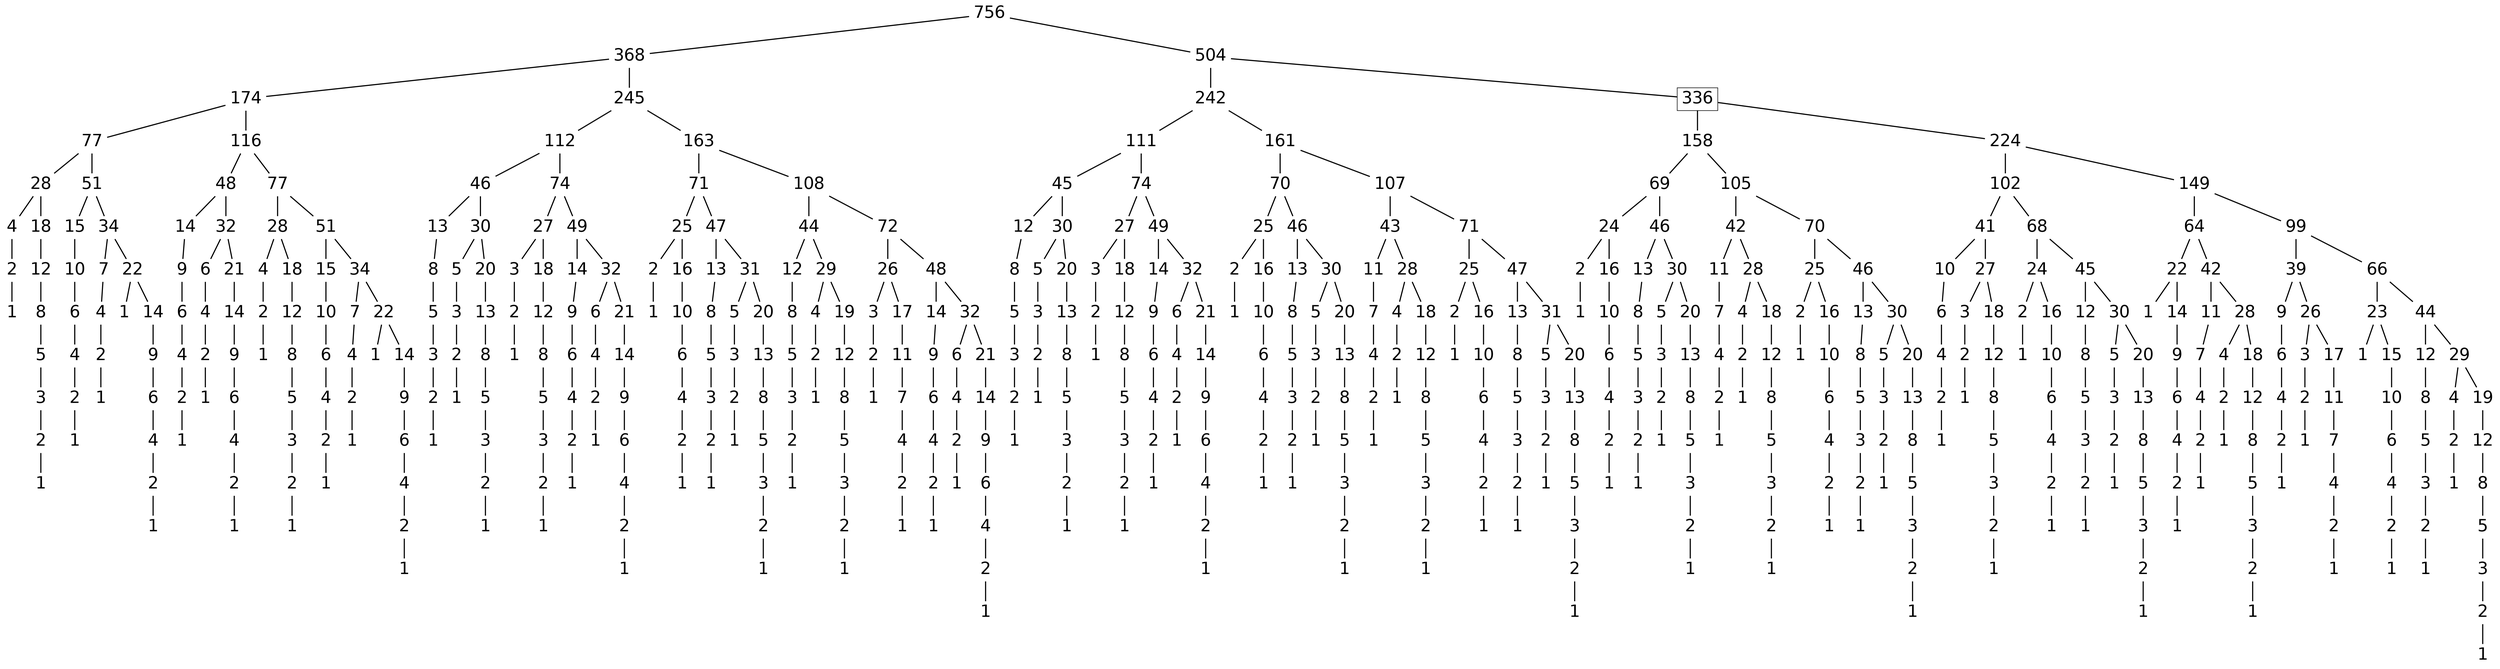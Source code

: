 digraph graph_name {
 graph[nodesep = 0.1];
 edge[dir=none, style=bold];
 node[ fontname = "Helvetica", shape = plaintext, width = 0.25, height = 0.25, fontsize=30];
bpr[label="756" ];
bpr->bps
bps[label="368" ];
bps->bpt
bpt[label="174" ];
bpt->bpu
bpu[label="77" ];
bpu->bpv
bpv[label="28" ];
bpv->bpw
bpw[label="4" ];
bpw->bpx
bpx[label="2" ];
bpx->bpy
bpy[label="1" ];
bpv->bpz
bpz[label="18" ];
bpz->bqa
bqa[label="12" ];
bqa->bqb
bqb[label="8" ];
bqb->bqc
bqc[label="5" ];
bqc->bqd
bqd[label="3" ];
bqd->bqe
bqe[label="2" ];
bqe->bqf
bqf[label="1" ];
bpu->bqg
bqg[label="51" ];
bqg->bqh
bqh[label="15" ];
bqh->bqi
bqi[label="10" ];
bqi->bqj
bqj[label="6" ];
bqj->bqk
bqk[label="4" ];
bqk->bql
bql[label="2" ];
bql->bqm
bqm[label="1" ];
bqg->bqn
bqn[label="34" ];
bqn->bqo
bqo[label="7" ];
bqo->bqp
bqp[label="4" ];
bqp->bqq
bqq[label="2" ];
bqq->bqr
bqr[label="1" ];
bqn->bqs
bqs[label="22" ];
bqs->bqt
bqt[label="1" ];
bqs->bqu
bqu[label="14" ];
bqu->bqv
bqv[label="9" ];
bqv->bqw
bqw[label="6" ];
bqw->bqx
bqx[label="4" ];
bqx->bqy
bqy[label="2" ];
bqy->bqz
bqz[label="1" ];
bpt->bra
bra[label="116" ];
bra->brb
brb[label="48" ];
brb->brc
brc[label="14" ];
brc->brd
brd[label="9" ];
brd->bre
bre[label="6" ];
bre->brf
brf[label="4" ];
brf->brg
brg[label="2" ];
brg->brh
brh[label="1" ];
brb->bri
bri[label="32" ];
bri->brj
brj[label="6" ];
brj->brk
brk[label="4" ];
brk->brl
brl[label="2" ];
brl->brm
brm[label="1" ];
bri->brn
brn[label="21" ];
brn->bro
bro[label="14" ];
bro->brp
brp[label="9" ];
brp->brq
brq[label="6" ];
brq->brr
brr[label="4" ];
brr->brs
brs[label="2" ];
brs->brt
brt[label="1" ];
bra->bru
bru[label="77" ];
bru->brv
brv[label="28" ];
brv->brw
brw[label="4" ];
brw->brx
brx[label="2" ];
brx->bry
bry[label="1" ];
brv->brz
brz[label="18" ];
brz->bsa
bsa[label="12" ];
bsa->bsb
bsb[label="8" ];
bsb->bsc
bsc[label="5" ];
bsc->bsd
bsd[label="3" ];
bsd->bse
bse[label="2" ];
bse->bsf
bsf[label="1" ];
bru->bsg
bsg[label="51" ];
bsg->bsh
bsh[label="15" ];
bsh->bsi
bsi[label="10" ];
bsi->bsj
bsj[label="6" ];
bsj->bsk
bsk[label="4" ];
bsk->bsl
bsl[label="2" ];
bsl->bsm
bsm[label="1" ];
bsg->bsn
bsn[label="34" ];
bsn->bso
bso[label="7" ];
bso->bsp
bsp[label="4" ];
bsp->bsq
bsq[label="2" ];
bsq->bsr
bsr[label="1" ];
bsn->bss
bss[label="22" ];
bss->bst
bst[label="1" ];
bss->bsu
bsu[label="14" ];
bsu->bsv
bsv[label="9" ];
bsv->bsw
bsw[label="6" ];
bsw->bsx
bsx[label="4" ];
bsx->bsy
bsy[label="2" ];
bsy->bsz
bsz[label="1" ];
bps->bta
bta[label="245" ];
bta->btb
btb[label="112" ];
btb->btc
btc[label="46" ];
btc->btd
btd[label="13" ];
btd->bte
bte[label="8" ];
bte->btf
btf[label="5" ];
btf->btg
btg[label="3" ];
btg->bth
bth[label="2" ];
bth->bti
bti[label="1" ];
btc->btj
btj[label="30" ];
btj->btk
btk[label="5" ];
btk->btl
btl[label="3" ];
btl->btm
btm[label="2" ];
btm->btn
btn[label="1" ];
btj->bto
bto[label="20" ];
bto->btp
btp[label="13" ];
btp->btq
btq[label="8" ];
btq->btr
btr[label="5" ];
btr->bts
bts[label="3" ];
bts->btt
btt[label="2" ];
btt->btu
btu[label="1" ];
btb->btv
btv[label="74" ];
btv->btw
btw[label="27" ];
btw->btx
btx[label="3" ];
btx->bty
bty[label="2" ];
bty->btz
btz[label="1" ];
btw->bua
bua[label="18" ];
bua->bub
bub[label="12" ];
bub->buc
buc[label="8" ];
buc->bud
bud[label="5" ];
bud->bue
bue[label="3" ];
bue->buf
buf[label="2" ];
buf->bug
bug[label="1" ];
btv->buh
buh[label="49" ];
buh->bui
bui[label="14" ];
bui->buj
buj[label="9" ];
buj->buk
buk[label="6" ];
buk->bul
bul[label="4" ];
bul->bum
bum[label="2" ];
bum->bun
bun[label="1" ];
buh->buo
buo[label="32" ];
buo->bup
bup[label="6" ];
bup->buq
buq[label="4" ];
buq->bur
bur[label="2" ];
bur->bus
bus[label="1" ];
buo->but
but[label="21" ];
but->buu
buu[label="14" ];
buu->buv
buv[label="9" ];
buv->buw
buw[label="6" ];
buw->bux
bux[label="4" ];
bux->buy
buy[label="2" ];
buy->buz
buz[label="1" ];
bta->bva
bva[label="163" ];
bva->bvb
bvb[label="71" ];
bvb->bvc
bvc[label="25" ];
bvc->bvd
bvd[label="2" ];
bvd->bve
bve[label="1" ];
bvc->bvf
bvf[label="16" ];
bvf->bvg
bvg[label="10" ];
bvg->bvh
bvh[label="6" ];
bvh->bvi
bvi[label="4" ];
bvi->bvj
bvj[label="2" ];
bvj->bvk
bvk[label="1" ];
bvb->bvl
bvl[label="47" ];
bvl->bvm
bvm[label="13" ];
bvm->bvn
bvn[label="8" ];
bvn->bvo
bvo[label="5" ];
bvo->bvp
bvp[label="3" ];
bvp->bvq
bvq[label="2" ];
bvq->bvr
bvr[label="1" ];
bvl->bvs
bvs[label="31" ];
bvs->bvt
bvt[label="5" ];
bvt->bvu
bvu[label="3" ];
bvu->bvv
bvv[label="2" ];
bvv->bvw
bvw[label="1" ];
bvs->bvx
bvx[label="20" ];
bvx->bvy
bvy[label="13" ];
bvy->bvz
bvz[label="8" ];
bvz->bwa
bwa[label="5" ];
bwa->bwb
bwb[label="3" ];
bwb->bwc
bwc[label="2" ];
bwc->bwd
bwd[label="1" ];
bva->bwe
bwe[label="108" ];
bwe->bwf
bwf[label="44" ];
bwf->bwg
bwg[label="12" ];
bwg->bwh
bwh[label="8" ];
bwh->bwi
bwi[label="5" ];
bwi->bwj
bwj[label="3" ];
bwj->bwk
bwk[label="2" ];
bwk->bwl
bwl[label="1" ];
bwf->bwm
bwm[label="29" ];
bwm->bwn
bwn[label="4" ];
bwn->bwo
bwo[label="2" ];
bwo->bwp
bwp[label="1" ];
bwm->bwq
bwq[label="19" ];
bwq->bwr
bwr[label="12" ];
bwr->bws
bws[label="8" ];
bws->bwt
bwt[label="5" ];
bwt->bwu
bwu[label="3" ];
bwu->bwv
bwv[label="2" ];
bwv->bww
bww[label="1" ];
bwe->bwx
bwx[label="72" ];
bwx->bwy
bwy[label="26" ];
bwy->bwz
bwz[label="3" ];
bwz->bxa
bxa[label="2" ];
bxa->bxb
bxb[label="1" ];
bwy->bxc
bxc[label="17" ];
bxc->bxd
bxd[label="11" ];
bxd->bxe
bxe[label="7" ];
bxe->bxf
bxf[label="4" ];
bxf->bxg
bxg[label="2" ];
bxg->bxh
bxh[label="1" ];
bwx->bxi
bxi[label="48" ];
bxi->bxj
bxj[label="14" ];
bxj->bxk
bxk[label="9" ];
bxk->bxl
bxl[label="6" ];
bxl->bxm
bxm[label="4" ];
bxm->bxn
bxn[label="2" ];
bxn->bxo
bxo[label="1" ];
bxi->bxp
bxp[label="32" ];
bxp->bxq
bxq[label="6" ];
bxq->bxr
bxr[label="4" ];
bxr->bxs
bxs[label="2" ];
bxs->bxt
bxt[label="1" ];
bxp->bxu
bxu[label="21" ];
bxu->bxv
bxv[label="14" ];
bxv->bxw
bxw[label="9" ];
bxw->bxx
bxx[label="6" ];
bxx->bxy
bxy[label="4" ];
bxy->bxz
bxz[label="2" ];
bxz->bya
bya[label="1" ];
bpr->byb
byb[label="504" ];
byb->byc
byc[label="242" ];
byc->byd
byd[label="111" ];
byd->bye
bye[label="45" ];
bye->byf
byf[label="12" ];
byf->byg
byg[label="8" ];
byg->byh
byh[label="5" ];
byh->byi
byi[label="3" ];
byi->byj
byj[label="2" ];
byj->byk
byk[label="1" ];
bye->byl
byl[label="30" ];
byl->bym
bym[label="5" ];
bym->byn
byn[label="3" ];
byn->byo
byo[label="2" ];
byo->byp
byp[label="1" ];
byl->byq
byq[label="20" ];
byq->byr
byr[label="13" ];
byr->bys
bys[label="8" ];
bys->byt
byt[label="5" ];
byt->byu
byu[label="3" ];
byu->byv
byv[label="2" ];
byv->byw
byw[label="1" ];
byd->byx
byx[label="74" ];
byx->byy
byy[label="27" ];
byy->byz
byz[label="3" ];
byz->bza
bza[label="2" ];
bza->bzb
bzb[label="1" ];
byy->bzc
bzc[label="18" ];
bzc->bzd
bzd[label="12" ];
bzd->bze
bze[label="8" ];
bze->bzf
bzf[label="5" ];
bzf->bzg
bzg[label="3" ];
bzg->bzh
bzh[label="2" ];
bzh->bzi
bzi[label="1" ];
byx->bzj
bzj[label="49" ];
bzj->bzk
bzk[label="14" ];
bzk->bzl
bzl[label="9" ];
bzl->bzm
bzm[label="6" ];
bzm->bzn
bzn[label="4" ];
bzn->bzo
bzo[label="2" ];
bzo->bzp
bzp[label="1" ];
bzj->bzq
bzq[label="32" ];
bzq->bzr
bzr[label="6" ];
bzr->bzs
bzs[label="4" ];
bzs->bzt
bzt[label="2" ];
bzt->bzu
bzu[label="1" ];
bzq->bzv
bzv[label="21" ];
bzv->bzw
bzw[label="14" ];
bzw->bzx
bzx[label="9" ];
bzx->bzy
bzy[label="6" ];
bzy->bzz
bzz[label="4" ];
bzz->caa
caa[label="2" ];
caa->cab
cab[label="1" ];
byc->cac
cac[label="161" ];
cac->cad
cad[label="70" ];
cad->cae
cae[label="25" ];
cae->caf
caf[label="2" ];
caf->cag
cag[label="1" ];
cae->cah
cah[label="16" ];
cah->cai
cai[label="10" ];
cai->caj
caj[label="6" ];
caj->cak
cak[label="4" ];
cak->cal
cal[label="2" ];
cal->cam
cam[label="1" ];
cad->can
can[label="46" ];
can->cao
cao[label="13" ];
cao->cap
cap[label="8" ];
cap->caq
caq[label="5" ];
caq->car
car[label="3" ];
car->cas
cas[label="2" ];
cas->cat
cat[label="1" ];
can->cau
cau[label="30" ];
cau->cav
cav[label="5" ];
cav->caw
caw[label="3" ];
caw->cax
cax[label="2" ];
cax->cay
cay[label="1" ];
cau->caz
caz[label="20" ];
caz->cba
cba[label="13" ];
cba->cbb
cbb[label="8" ];
cbb->cbc
cbc[label="5" ];
cbc->cbd
cbd[label="3" ];
cbd->cbe
cbe[label="2" ];
cbe->cbf
cbf[label="1" ];
cac->cbg
cbg[label="107" ];
cbg->cbh
cbh[label="43" ];
cbh->cbi
cbi[label="11" ];
cbi->cbj
cbj[label="7" ];
cbj->cbk
cbk[label="4" ];
cbk->cbl
cbl[label="2" ];
cbl->cbm
cbm[label="1" ];
cbh->cbn
cbn[label="28" ];
cbn->cbo
cbo[label="4" ];
cbo->cbp
cbp[label="2" ];
cbp->cbq
cbq[label="1" ];
cbn->cbr
cbr[label="18" ];
cbr->cbs
cbs[label="12" ];
cbs->cbt
cbt[label="8" ];
cbt->cbu
cbu[label="5" ];
cbu->cbv
cbv[label="3" ];
cbv->cbw
cbw[label="2" ];
cbw->cbx
cbx[label="1" ];
cbg->cby
cby[label="71" ];
cby->cbz
cbz[label="25" ];
cbz->cca
cca[label="2" ];
cca->ccb
ccb[label="1" ];
cbz->ccc
ccc[label="16" ];
ccc->ccd
ccd[label="10" ];
ccd->cce
cce[label="6" ];
cce->ccf
ccf[label="4" ];
ccf->ccg
ccg[label="2" ];
ccg->cch
cch[label="1" ];
cby->cci
cci[label="47" ];
cci->ccj
ccj[label="13" ];
ccj->cck
cck[label="8" ];
cck->ccl
ccl[label="5" ];
ccl->ccm
ccm[label="3" ];
ccm->ccn
ccn[label="2" ];
ccn->cco
cco[label="1" ];
cci->ccp
ccp[label="31" ];
ccp->ccq
ccq[label="5" ];
ccq->ccr
ccr[label="3" ];
ccr->ccs
ccs[label="2" ];
ccs->cct
cct[label="1" ];
ccp->ccu
ccu[label="20" ];
ccu->ccv
ccv[label="13" ];
ccv->ccw
ccw[label="8" ];
ccw->ccx
ccx[label="5" ];
ccx->ccy
ccy[label="3" ];
ccy->ccz
ccz[label="2" ];
ccz->cda
cda[label="1" ];
byb->cdb
cdb[label="336" ;shape=box];
cdb->cdc
cdc[label="158" ];
cdc->cdd
cdd[label="69" ];
cdd->cde
cde[label="24" ];
cde->cdf
cdf[label="2" ];
cdf->cdg
cdg[label="1" ];
cde->cdh
cdh[label="16" ];
cdh->cdi
cdi[label="10" ];
cdi->cdj
cdj[label="6" ];
cdj->cdk
cdk[label="4" ];
cdk->cdl
cdl[label="2" ];
cdl->cdm
cdm[label="1" ];
cdd->cdn
cdn[label="46" ];
cdn->cdo
cdo[label="13" ];
cdo->cdp
cdp[label="8" ];
cdp->cdq
cdq[label="5" ];
cdq->cdr
cdr[label="3" ];
cdr->cds
cds[label="2" ];
cds->cdt
cdt[label="1" ];
cdn->cdu
cdu[label="30" ];
cdu->cdv
cdv[label="5" ];
cdv->cdw
cdw[label="3" ];
cdw->cdx
cdx[label="2" ];
cdx->cdy
cdy[label="1" ];
cdu->cdz
cdz[label="20" ];
cdz->cea
cea[label="13" ];
cea->ceb
ceb[label="8" ];
ceb->cec
cec[label="5" ];
cec->ced
ced[label="3" ];
ced->cee
cee[label="2" ];
cee->cef
cef[label="1" ];
cdc->ceg
ceg[label="105" ];
ceg->ceh
ceh[label="42" ];
ceh->cei
cei[label="11" ];
cei->cej
cej[label="7" ];
cej->cek
cek[label="4" ];
cek->cel
cel[label="2" ];
cel->cem
cem[label="1" ];
ceh->cen
cen[label="28" ];
cen->ceo
ceo[label="4" ];
ceo->cep
cep[label="2" ];
cep->ceq
ceq[label="1" ];
cen->cer
cer[label="18" ];
cer->ces
ces[label="12" ];
ces->cet
cet[label="8" ];
cet->ceu
ceu[label="5" ];
ceu->cev
cev[label="3" ];
cev->cew
cew[label="2" ];
cew->cex
cex[label="1" ];
ceg->cey
cey[label="70" ];
cey->cez
cez[label="25" ];
cez->cfa
cfa[label="2" ];
cfa->cfb
cfb[label="1" ];
cez->cfc
cfc[label="16" ];
cfc->cfd
cfd[label="10" ];
cfd->cfe
cfe[label="6" ];
cfe->cff
cff[label="4" ];
cff->cfg
cfg[label="2" ];
cfg->cfh
cfh[label="1" ];
cey->cfi
cfi[label="46" ];
cfi->cfj
cfj[label="13" ];
cfj->cfk
cfk[label="8" ];
cfk->cfl
cfl[label="5" ];
cfl->cfm
cfm[label="3" ];
cfm->cfn
cfn[label="2" ];
cfn->cfo
cfo[label="1" ];
cfi->cfp
cfp[label="30" ];
cfp->cfq
cfq[label="5" ];
cfq->cfr
cfr[label="3" ];
cfr->cfs
cfs[label="2" ];
cfs->cft
cft[label="1" ];
cfp->cfu
cfu[label="20" ];
cfu->cfv
cfv[label="13" ];
cfv->cfw
cfw[label="8" ];
cfw->cfx
cfx[label="5" ];
cfx->cfy
cfy[label="3" ];
cfy->cfz
cfz[label="2" ];
cfz->cga
cga[label="1" ];
cdb->cgb
cgb[label="224" ];
cgb->cgc
cgc[label="102" ];
cgc->cgd
cgd[label="41" ];
cgd->cge
cge[label="10" ];
cge->cgf
cgf[label="6" ];
cgf->cgg
cgg[label="4" ];
cgg->cgh
cgh[label="2" ];
cgh->cgi
cgi[label="1" ];
cgd->cgj
cgj[label="27" ];
cgj->cgk
cgk[label="3" ];
cgk->cgl
cgl[label="2" ];
cgl->cgm
cgm[label="1" ];
cgj->cgn
cgn[label="18" ];
cgn->cgo
cgo[label="12" ];
cgo->cgp
cgp[label="8" ];
cgp->cgq
cgq[label="5" ];
cgq->cgr
cgr[label="3" ];
cgr->cgs
cgs[label="2" ];
cgs->cgt
cgt[label="1" ];
cgc->cgu
cgu[label="68" ];
cgu->cgv
cgv[label="24" ];
cgv->cgw
cgw[label="2" ];
cgw->cgx
cgx[label="1" ];
cgv->cgy
cgy[label="16" ];
cgy->cgz
cgz[label="10" ];
cgz->cha
cha[label="6" ];
cha->chb
chb[label="4" ];
chb->chc
chc[label="2" ];
chc->chd
chd[label="1" ];
cgu->che
che[label="45" ];
che->chf
chf[label="12" ];
chf->chg
chg[label="8" ];
chg->chh
chh[label="5" ];
chh->chi
chi[label="3" ];
chi->chj
chj[label="2" ];
chj->chk
chk[label="1" ];
che->chl
chl[label="30" ];
chl->chm
chm[label="5" ];
chm->chn
chn[label="3" ];
chn->cho
cho[label="2" ];
cho->chp
chp[label="1" ];
chl->chq
chq[label="20" ];
chq->chr
chr[label="13" ];
chr->chs
chs[label="8" ];
chs->cht
cht[label="5" ];
cht->chu
chu[label="3" ];
chu->chv
chv[label="2" ];
chv->chw
chw[label="1" ];
cgb->chx
chx[label="149" ];
chx->chy
chy[label="64" ];
chy->chz
chz[label="22" ];
chz->cia
cia[label="1" ];
chz->cib
cib[label="14" ];
cib->cic
cic[label="9" ];
cic->cid
cid[label="6" ];
cid->cie
cie[label="4" ];
cie->cif
cif[label="2" ];
cif->cig
cig[label="1" ];
chy->cih
cih[label="42" ];
cih->cii
cii[label="11" ];
cii->cij
cij[label="7" ];
cij->cik
cik[label="4" ];
cik->cil
cil[label="2" ];
cil->cim
cim[label="1" ];
cih->cin
cin[label="28" ];
cin->cio
cio[label="4" ];
cio->cip
cip[label="2" ];
cip->ciq
ciq[label="1" ];
cin->cir
cir[label="18" ];
cir->cis
cis[label="12" ];
cis->cit
cit[label="8" ];
cit->ciu
ciu[label="5" ];
ciu->civ
civ[label="3" ];
civ->ciw
ciw[label="2" ];
ciw->cix
cix[label="1" ];
chx->ciy
ciy[label="99" ];
ciy->ciz
ciz[label="39" ];
ciz->cja
cja[label="9" ];
cja->cjb
cjb[label="6" ];
cjb->cjc
cjc[label="4" ];
cjc->cjd
cjd[label="2" ];
cjd->cje
cje[label="1" ];
ciz->cjf
cjf[label="26" ];
cjf->cjg
cjg[label="3" ];
cjg->cjh
cjh[label="2" ];
cjh->cji
cji[label="1" ];
cjf->cjj
cjj[label="17" ];
cjj->cjk
cjk[label="11" ];
cjk->cjl
cjl[label="7" ];
cjl->cjm
cjm[label="4" ];
cjm->cjn
cjn[label="2" ];
cjn->cjo
cjo[label="1" ];
ciy->cjp
cjp[label="66" ];
cjp->cjq
cjq[label="23" ];
cjq->cjr
cjr[label="1" ];
cjq->cjs
cjs[label="15" ];
cjs->cjt
cjt[label="10" ];
cjt->cju
cju[label="6" ];
cju->cjv
cjv[label="4" ];
cjv->cjw
cjw[label="2" ];
cjw->cjx
cjx[label="1" ];
cjp->cjy
cjy[label="44" ];
cjy->cjz
cjz[label="12" ];
cjz->cka
cka[label="8" ];
cka->ckb
ckb[label="5" ];
ckb->ckc
ckc[label="3" ];
ckc->ckd
ckd[label="2" ];
ckd->cke
cke[label="1" ];
cjy->ckf
ckf[label="29" ];
ckf->ckg
ckg[label="4" ];
ckg->ckh
ckh[label="2" ];
ckh->cki
cki[label="1" ];
ckf->ckj
ckj[label="19" ];
ckj->ckk
ckk[label="12" ];
ckk->ckl
ckl[label="8" ];
ckl->ckm
ckm[label="5" ];
ckm->ckn
ckn[label="3" ];
ckn->cko
cko[label="2" ];
cko->ckp
ckp[label="1" ];
}
